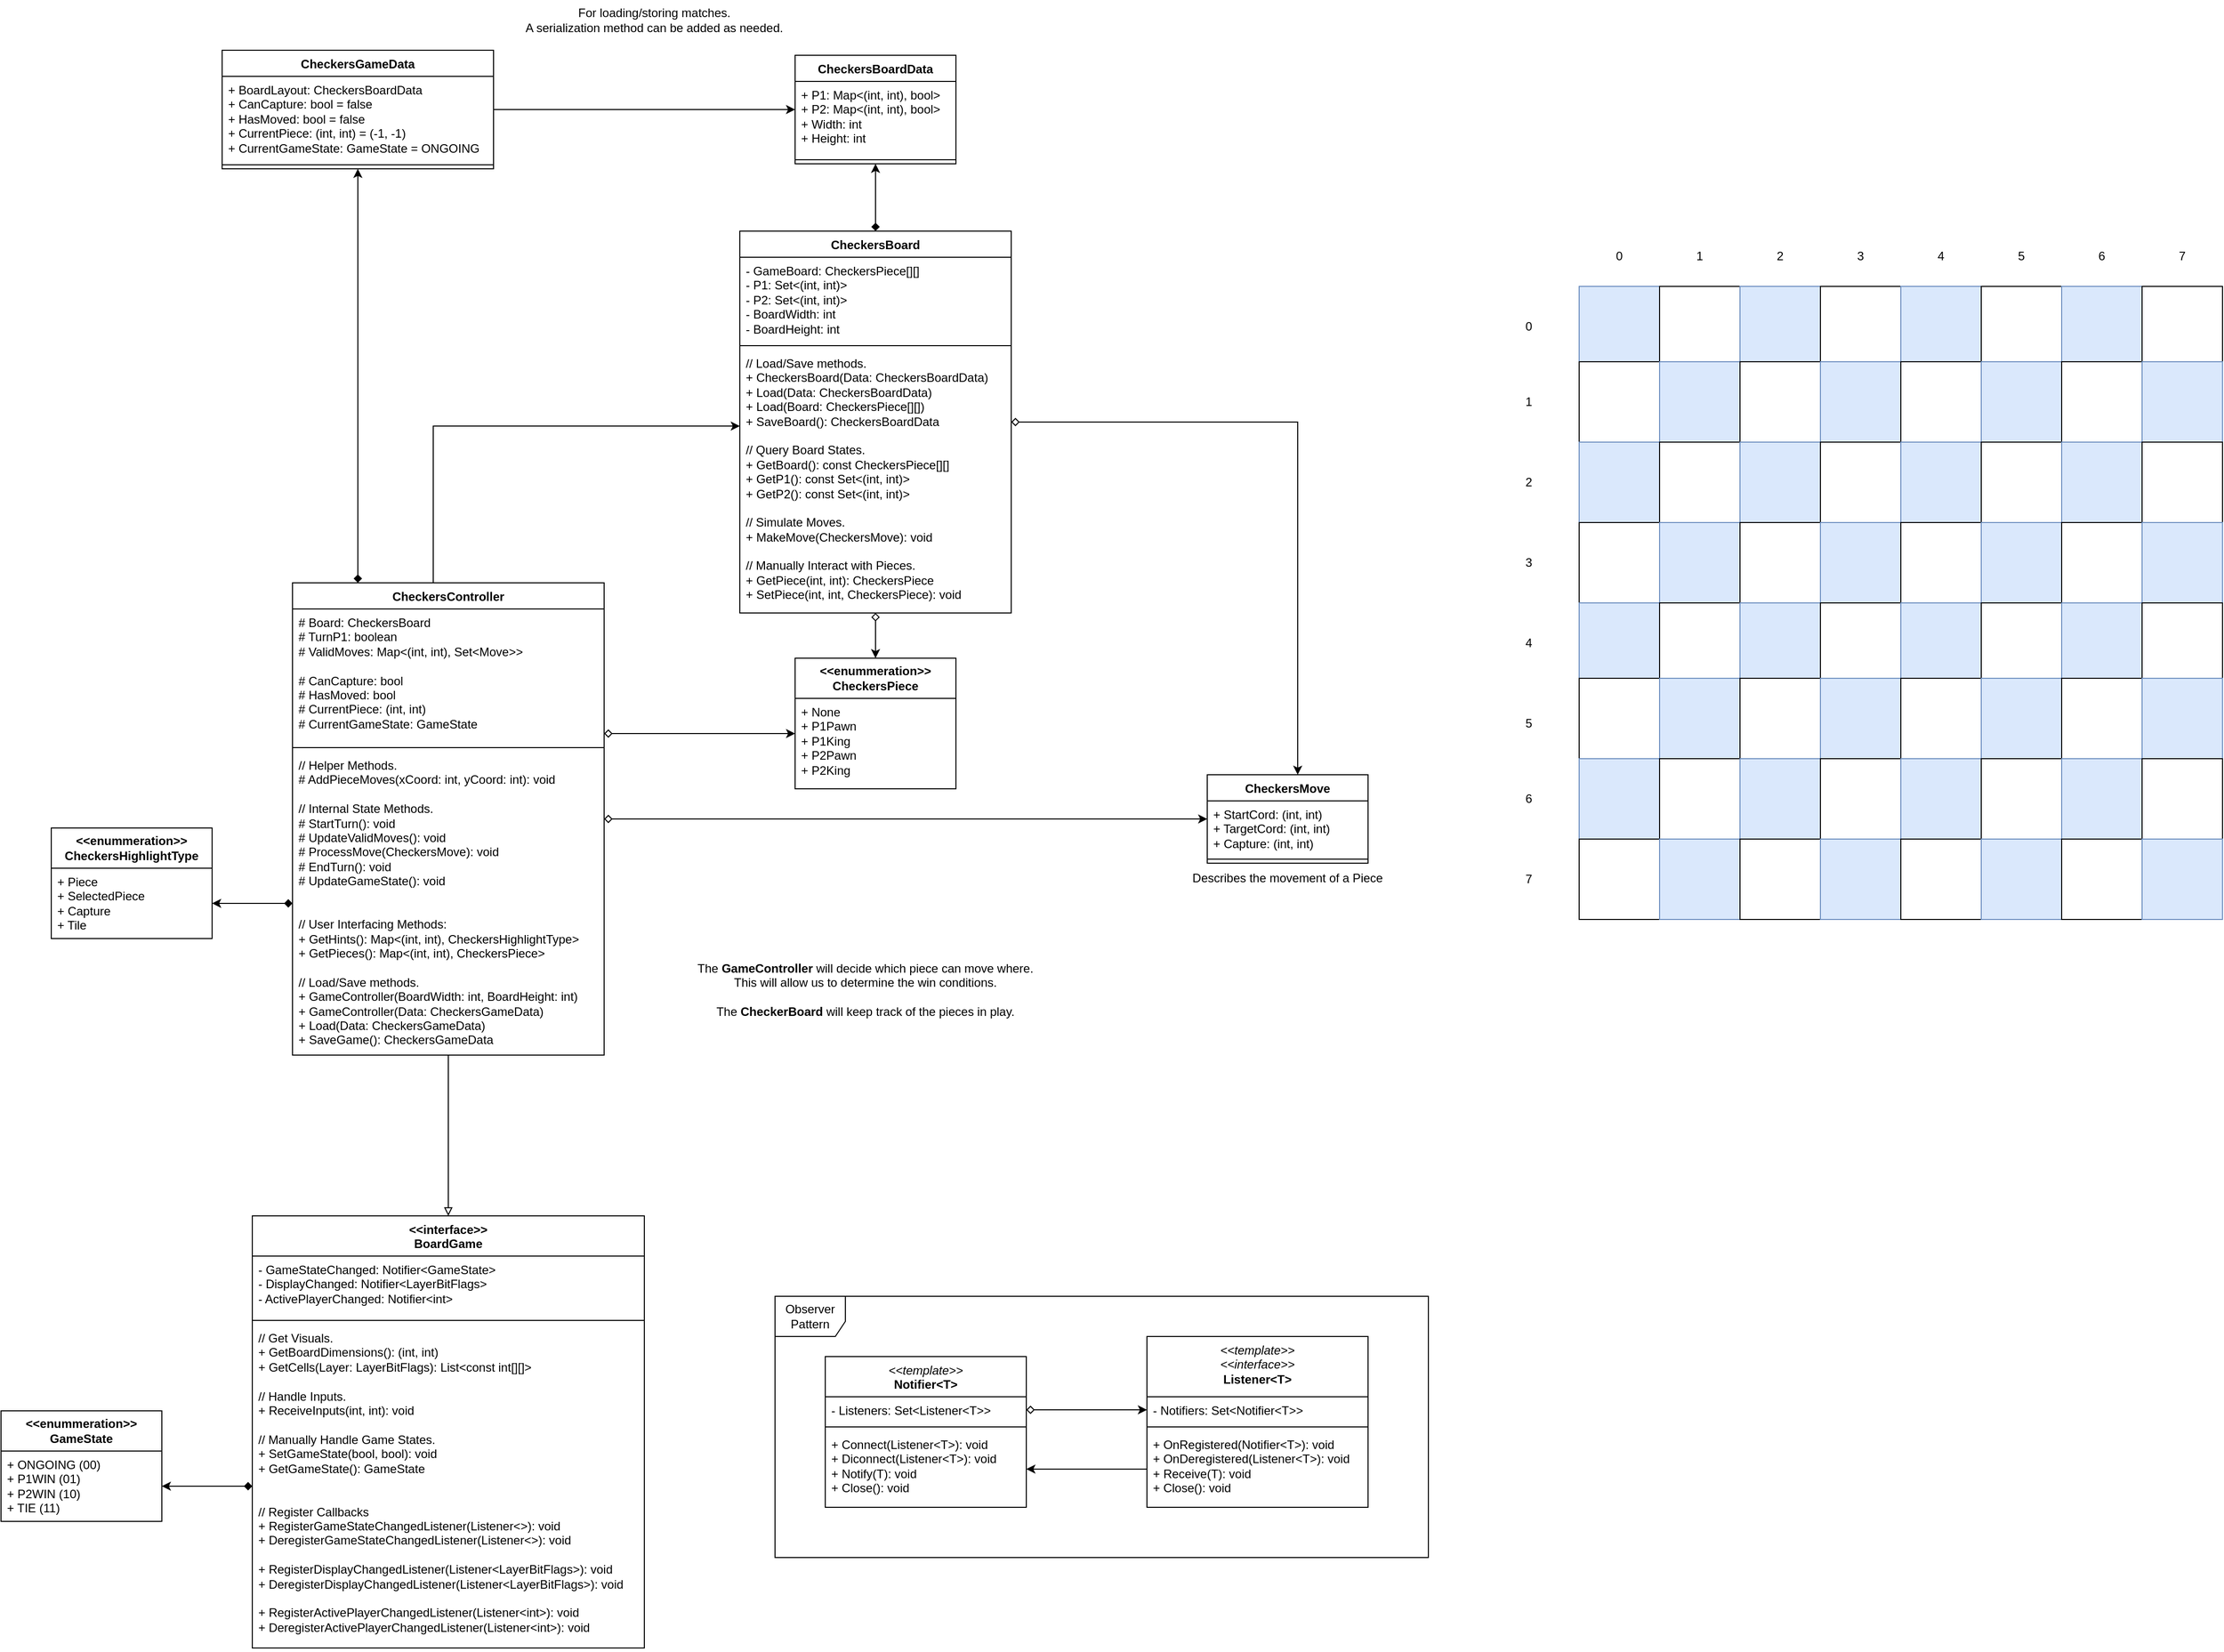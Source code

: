 <mxfile scale="1" border="0" version="26.0.16" pages="2">
  <diagram name="ClassDiagram" id="gLZLLyH_hhTVmywuRG8O">
    <mxGraphModel dx="2564" dy="2109" grid="1" gridSize="10" guides="1" tooltips="1" connect="1" arrows="1" fold="1" page="1" pageScale="1" pageWidth="850" pageHeight="1100" math="0" shadow="0">
      <root>
        <mxCell id="0" />
        <mxCell id="1" parent="0" />
        <mxCell id="7udUEveuL7IFU7xZDEbM-17" value="" style="edgeStyle=orthogonalEdgeStyle;rounded=0;orthogonalLoop=1;jettySize=auto;html=1;startArrow=diamond;startFill=0;" parent="1" source="GvsYNvJsdC5CiJBHf2Zc-1" target="7udUEveuL7IFU7xZDEbM-6" edge="1">
          <mxGeometry relative="1" as="geometry" />
        </mxCell>
        <mxCell id="RWNdS7ed3jPBFDyhmDwC-16" value="" style="edgeStyle=orthogonalEdgeStyle;rounded=0;orthogonalLoop=1;jettySize=auto;html=1;endArrow=block;endFill=0;" parent="1" source="GvsYNvJsdC5CiJBHf2Zc-1" target="RWNdS7ed3jPBFDyhmDwC-1" edge="1">
          <mxGeometry relative="1" as="geometry" />
        </mxCell>
        <mxCell id="GvsYNvJsdC5CiJBHf2Zc-1" value="&lt;div&gt;CheckersController&lt;/div&gt;" style="swimlane;fontStyle=1;align=center;verticalAlign=top;childLayout=stackLayout;horizontal=1;startSize=26;horizontalStack=0;resizeParent=1;resizeParentMax=0;resizeLast=0;collapsible=1;marginBottom=0;whiteSpace=wrap;html=1;" parent="1" vertex="1">
          <mxGeometry x="-300" y="410" width="310" height="470" as="geometry" />
        </mxCell>
        <mxCell id="GvsYNvJsdC5CiJBHf2Zc-2" value="&lt;div&gt;&lt;span style=&quot;background-color: transparent; color: light-dark(rgb(0, 0, 0), rgb(255, 255, 255));&quot;&gt;# Board: CheckersBoard&lt;/span&gt;&lt;/div&gt;&lt;div&gt;# TurnP1: boolean&lt;/div&gt;&lt;div&gt;# ValidMoves: Map&amp;lt;(int, int), Set&amp;lt;Move&amp;gt;&amp;gt;&lt;/div&gt;&lt;div&gt;&lt;br&gt;&lt;/div&gt;&lt;div&gt;# CanCapture: bool&lt;/div&gt;&lt;div&gt;# HasMoved: bool&lt;/div&gt;&lt;div&gt;# CurrentPiece: (int, int)&lt;/div&gt;&lt;div&gt;# CurrentGameState: GameState&lt;/div&gt;" style="text;strokeColor=none;fillColor=none;align=left;verticalAlign=top;spacingLeft=4;spacingRight=4;overflow=hidden;rotatable=0;points=[[0,0.5],[1,0.5]];portConstraint=eastwest;whiteSpace=wrap;html=1;" parent="GvsYNvJsdC5CiJBHf2Zc-1" vertex="1">
          <mxGeometry y="26" width="310" height="134" as="geometry" />
        </mxCell>
        <mxCell id="GvsYNvJsdC5CiJBHf2Zc-3" value="" style="line;strokeWidth=1;fillColor=none;align=left;verticalAlign=middle;spacingTop=-1;spacingLeft=3;spacingRight=3;rotatable=0;labelPosition=right;points=[];portConstraint=eastwest;strokeColor=inherit;" parent="GvsYNvJsdC5CiJBHf2Zc-1" vertex="1">
          <mxGeometry y="160" width="310" height="8" as="geometry" />
        </mxCell>
        <mxCell id="GvsYNvJsdC5CiJBHf2Zc-4" value="&lt;div&gt;&lt;span style=&quot;background-color: transparent; color: light-dark(rgb(0, 0, 0), rgb(255, 255, 255));&quot;&gt;// Helper Methods.&lt;/span&gt;&lt;/div&gt;&lt;div&gt;# AddPieceMoves(xCoord: int, yCoord: int): void&lt;/div&gt;&lt;div&gt;&lt;br&gt;&lt;/div&gt;&lt;div&gt;// Internal State Methods.&lt;/div&gt;&lt;div&gt;# StartTurn(): void&lt;/div&gt;&lt;div&gt;# UpdateValidMoves(): void&lt;/div&gt;&lt;div&gt;# ProcessMove(CheckersMove): void&lt;/div&gt;&lt;div&gt;# EndTurn(): void&lt;/div&gt;&lt;div&gt;# UpdateGameState(): void&lt;/div&gt;&lt;div&gt;&lt;br&gt;&lt;/div&gt;&lt;div&gt;&lt;br&gt;&lt;/div&gt;&lt;div&gt;// User Interfacing Methods:&lt;/div&gt;&lt;div&gt;+ GetHints(): Map&amp;lt;(int, int), CheckersHighlightType&amp;gt;&lt;/div&gt;&lt;div&gt;+ GetPieces(): Map&amp;lt;(int, int), CheckersPiece&amp;gt;&lt;/div&gt;&lt;div&gt;&lt;br&gt;&lt;/div&gt;&lt;div&gt;&lt;div&gt;// Load/Save methods.&lt;/div&gt;&lt;div&gt;+ GameController(BoardWidth: int, BoardHeight: int)&lt;/div&gt;&lt;div&gt;+ GameController(Data: CheckersGameData)&lt;/div&gt;&lt;div&gt;+ Load(Data: CheckersGameData)&lt;/div&gt;&lt;div&gt;+ SaveGame(): CheckersGameData&lt;/div&gt;&lt;/div&gt;" style="text;strokeColor=none;fillColor=none;align=left;verticalAlign=top;spacingLeft=4;spacingRight=4;overflow=hidden;rotatable=0;points=[[0,0.5],[1,0.5]];portConstraint=eastwest;whiteSpace=wrap;html=1;" parent="GvsYNvJsdC5CiJBHf2Zc-1" vertex="1">
          <mxGeometry y="168" width="310" height="302" as="geometry" />
        </mxCell>
        <mxCell id="7udUEveuL7IFU7xZDEbM-6" value="CheckersMove" style="swimlane;fontStyle=1;align=center;verticalAlign=top;childLayout=stackLayout;horizontal=1;startSize=26;horizontalStack=0;resizeParent=1;resizeParentMax=0;resizeLast=0;collapsible=1;marginBottom=0;whiteSpace=wrap;html=1;" parent="1" vertex="1">
          <mxGeometry x="610" y="601" width="160" height="88" as="geometry" />
        </mxCell>
        <mxCell id="7udUEveuL7IFU7xZDEbM-7" value="+ StartCord: (int, int)&lt;div&gt;+ TargetCord: (int, int)&lt;/div&gt;&lt;div&gt;+ Capture: (int, int)&lt;/div&gt;" style="text;strokeColor=none;fillColor=none;align=left;verticalAlign=top;spacingLeft=4;spacingRight=4;overflow=hidden;rotatable=0;points=[[0,0.5],[1,0.5]];portConstraint=eastwest;whiteSpace=wrap;html=1;" parent="7udUEveuL7IFU7xZDEbM-6" vertex="1">
          <mxGeometry y="26" width="160" height="54" as="geometry" />
        </mxCell>
        <mxCell id="7udUEveuL7IFU7xZDEbM-8" value="" style="line;strokeWidth=1;fillColor=none;align=left;verticalAlign=middle;spacingTop=-1;spacingLeft=3;spacingRight=3;rotatable=0;labelPosition=right;points=[];portConstraint=eastwest;strokeColor=inherit;" parent="7udUEveuL7IFU7xZDEbM-6" vertex="1">
          <mxGeometry y="80" width="160" height="8" as="geometry" />
        </mxCell>
        <mxCell id="7udUEveuL7IFU7xZDEbM-10" value="Describes the movement of a Piece" style="text;html=1;align=center;verticalAlign=middle;whiteSpace=wrap;rounded=0;" parent="1" vertex="1">
          <mxGeometry x="590" y="689" width="200" height="30" as="geometry" />
        </mxCell>
        <mxCell id="GvsYNvJsdC5CiJBHf2Zc-21" value="&lt;b&gt;&amp;lt;&amp;lt;enummeration&amp;gt;&amp;gt;&lt;/b&gt;&lt;div&gt;&lt;b&gt;CheckersHighlightType&lt;/b&gt;&lt;/div&gt;" style="swimlane;fontStyle=0;childLayout=stackLayout;horizontal=1;startSize=40;fillColor=none;horizontalStack=0;resizeParent=1;resizeParentMax=0;resizeLast=0;collapsible=1;marginBottom=0;whiteSpace=wrap;html=1;" parent="1" vertex="1">
          <mxGeometry x="-540" y="654" width="160" height="110" as="geometry" />
        </mxCell>
        <mxCell id="GvsYNvJsdC5CiJBHf2Zc-22" value="+ Piece&lt;div&gt;+ SelectedPiece&lt;br&gt;&lt;div&gt;+ Capture&lt;br&gt;&lt;div&gt;+ Tile&lt;/div&gt;&lt;/div&gt;&lt;/div&gt;" style="text;strokeColor=none;fillColor=none;align=left;verticalAlign=top;spacingLeft=4;spacingRight=4;overflow=hidden;rotatable=0;points=[[0,0.5],[1,0.5]];portConstraint=eastwest;whiteSpace=wrap;html=1;" parent="GvsYNvJsdC5CiJBHf2Zc-21" vertex="1">
          <mxGeometry y="40" width="160" height="70" as="geometry" />
        </mxCell>
        <mxCell id="GvsYNvJsdC5CiJBHf2Zc-25" value="" style="whiteSpace=wrap;html=1;aspect=fixed;fillColor=#dae8fc;strokeColor=#6c8ebf;" parent="1" vertex="1">
          <mxGeometry x="980" y="115" width="80" height="80" as="geometry" />
        </mxCell>
        <mxCell id="GvsYNvJsdC5CiJBHf2Zc-26" value="" style="whiteSpace=wrap;html=1;aspect=fixed;" parent="1" vertex="1">
          <mxGeometry x="1060" y="115" width="80" height="80" as="geometry" />
        </mxCell>
        <mxCell id="GvsYNvJsdC5CiJBHf2Zc-27" value="" style="whiteSpace=wrap;html=1;aspect=fixed;fillColor=#dae8fc;strokeColor=#6c8ebf;" parent="1" vertex="1">
          <mxGeometry x="1140" y="115" width="80" height="80" as="geometry" />
        </mxCell>
        <mxCell id="GvsYNvJsdC5CiJBHf2Zc-28" value="" style="whiteSpace=wrap;html=1;aspect=fixed;" parent="1" vertex="1">
          <mxGeometry x="1220" y="115" width="80" height="80" as="geometry" />
        </mxCell>
        <mxCell id="GvsYNvJsdC5CiJBHf2Zc-29" value="" style="whiteSpace=wrap;html=1;aspect=fixed;fillColor=#dae8fc;strokeColor=#6c8ebf;" parent="1" vertex="1">
          <mxGeometry x="1300" y="115" width="80" height="80" as="geometry" />
        </mxCell>
        <mxCell id="GvsYNvJsdC5CiJBHf2Zc-30" value="" style="whiteSpace=wrap;html=1;aspect=fixed;" parent="1" vertex="1">
          <mxGeometry x="1380" y="115" width="80" height="80" as="geometry" />
        </mxCell>
        <mxCell id="GvsYNvJsdC5CiJBHf2Zc-31" value="" style="whiteSpace=wrap;html=1;aspect=fixed;fillColor=#dae8fc;strokeColor=#6c8ebf;" parent="1" vertex="1">
          <mxGeometry x="1460" y="115" width="80" height="80" as="geometry" />
        </mxCell>
        <mxCell id="GvsYNvJsdC5CiJBHf2Zc-32" value="" style="whiteSpace=wrap;html=1;aspect=fixed;" parent="1" vertex="1">
          <mxGeometry x="1540" y="115" width="80" height="80" as="geometry" />
        </mxCell>
        <mxCell id="GvsYNvJsdC5CiJBHf2Zc-33" value="" style="whiteSpace=wrap;html=1;aspect=fixed;" parent="1" vertex="1">
          <mxGeometry x="980" y="190" width="80" height="80" as="geometry" />
        </mxCell>
        <mxCell id="GvsYNvJsdC5CiJBHf2Zc-34" value="" style="whiteSpace=wrap;html=1;aspect=fixed;fillColor=#dae8fc;strokeColor=#6c8ebf;" parent="1" vertex="1">
          <mxGeometry x="1060" y="190" width="80" height="80" as="geometry" />
        </mxCell>
        <mxCell id="GvsYNvJsdC5CiJBHf2Zc-35" value="" style="whiteSpace=wrap;html=1;aspect=fixed;" parent="1" vertex="1">
          <mxGeometry x="1140" y="190" width="80" height="80" as="geometry" />
        </mxCell>
        <mxCell id="GvsYNvJsdC5CiJBHf2Zc-36" value="" style="whiteSpace=wrap;html=1;aspect=fixed;fillColor=#dae8fc;strokeColor=#6c8ebf;" parent="1" vertex="1">
          <mxGeometry x="1220" y="190" width="80" height="80" as="geometry" />
        </mxCell>
        <mxCell id="GvsYNvJsdC5CiJBHf2Zc-37" value="" style="whiteSpace=wrap;html=1;aspect=fixed;" parent="1" vertex="1">
          <mxGeometry x="1300" y="190" width="80" height="80" as="geometry" />
        </mxCell>
        <mxCell id="GvsYNvJsdC5CiJBHf2Zc-38" value="" style="whiteSpace=wrap;html=1;aspect=fixed;fillColor=#dae8fc;strokeColor=#6c8ebf;" parent="1" vertex="1">
          <mxGeometry x="1380" y="190" width="80" height="80" as="geometry" />
        </mxCell>
        <mxCell id="GvsYNvJsdC5CiJBHf2Zc-39" value="" style="whiteSpace=wrap;html=1;aspect=fixed;" parent="1" vertex="1">
          <mxGeometry x="1460" y="190" width="80" height="80" as="geometry" />
        </mxCell>
        <mxCell id="GvsYNvJsdC5CiJBHf2Zc-40" value="" style="whiteSpace=wrap;html=1;aspect=fixed;fillColor=#dae8fc;strokeColor=#6c8ebf;" parent="1" vertex="1">
          <mxGeometry x="1540" y="190" width="80" height="80" as="geometry" />
        </mxCell>
        <mxCell id="GvsYNvJsdC5CiJBHf2Zc-49" value="" style="whiteSpace=wrap;html=1;aspect=fixed;fillColor=#dae8fc;strokeColor=#6c8ebf;" parent="1" vertex="1">
          <mxGeometry x="980" y="270" width="80" height="80" as="geometry" />
        </mxCell>
        <mxCell id="GvsYNvJsdC5CiJBHf2Zc-50" value="" style="whiteSpace=wrap;html=1;aspect=fixed;" parent="1" vertex="1">
          <mxGeometry x="1060" y="270" width="80" height="80" as="geometry" />
        </mxCell>
        <mxCell id="GvsYNvJsdC5CiJBHf2Zc-51" value="" style="whiteSpace=wrap;html=1;aspect=fixed;fillColor=#dae8fc;strokeColor=#6c8ebf;" parent="1" vertex="1">
          <mxGeometry x="1140" y="270" width="80" height="80" as="geometry" />
        </mxCell>
        <mxCell id="GvsYNvJsdC5CiJBHf2Zc-52" value="" style="whiteSpace=wrap;html=1;aspect=fixed;" parent="1" vertex="1">
          <mxGeometry x="1220" y="270" width="80" height="80" as="geometry" />
        </mxCell>
        <mxCell id="GvsYNvJsdC5CiJBHf2Zc-53" value="" style="whiteSpace=wrap;html=1;aspect=fixed;fillColor=#dae8fc;strokeColor=#6c8ebf;" parent="1" vertex="1">
          <mxGeometry x="1300" y="270" width="80" height="80" as="geometry" />
        </mxCell>
        <mxCell id="GvsYNvJsdC5CiJBHf2Zc-54" value="" style="whiteSpace=wrap;html=1;aspect=fixed;" parent="1" vertex="1">
          <mxGeometry x="1380" y="270" width="80" height="80" as="geometry" />
        </mxCell>
        <mxCell id="GvsYNvJsdC5CiJBHf2Zc-55" value="" style="whiteSpace=wrap;html=1;aspect=fixed;fillColor=#dae8fc;strokeColor=#6c8ebf;" parent="1" vertex="1">
          <mxGeometry x="1460" y="270" width="80" height="80" as="geometry" />
        </mxCell>
        <mxCell id="GvsYNvJsdC5CiJBHf2Zc-56" value="" style="whiteSpace=wrap;html=1;aspect=fixed;" parent="1" vertex="1">
          <mxGeometry x="1540" y="270" width="80" height="80" as="geometry" />
        </mxCell>
        <mxCell id="GvsYNvJsdC5CiJBHf2Zc-57" value="" style="whiteSpace=wrap;html=1;aspect=fixed;" parent="1" vertex="1">
          <mxGeometry x="980" y="350" width="80" height="80" as="geometry" />
        </mxCell>
        <mxCell id="GvsYNvJsdC5CiJBHf2Zc-58" value="" style="whiteSpace=wrap;html=1;aspect=fixed;fillColor=#dae8fc;strokeColor=#6c8ebf;" parent="1" vertex="1">
          <mxGeometry x="1060" y="350" width="80" height="80" as="geometry" />
        </mxCell>
        <mxCell id="GvsYNvJsdC5CiJBHf2Zc-59" value="" style="whiteSpace=wrap;html=1;aspect=fixed;" parent="1" vertex="1">
          <mxGeometry x="1140" y="350" width="80" height="80" as="geometry" />
        </mxCell>
        <mxCell id="GvsYNvJsdC5CiJBHf2Zc-60" value="" style="whiteSpace=wrap;html=1;aspect=fixed;fillColor=#dae8fc;strokeColor=#6c8ebf;" parent="1" vertex="1">
          <mxGeometry x="1220" y="350" width="80" height="80" as="geometry" />
        </mxCell>
        <mxCell id="GvsYNvJsdC5CiJBHf2Zc-61" value="" style="whiteSpace=wrap;html=1;aspect=fixed;" parent="1" vertex="1">
          <mxGeometry x="1300" y="350" width="80" height="80" as="geometry" />
        </mxCell>
        <mxCell id="GvsYNvJsdC5CiJBHf2Zc-62" value="" style="whiteSpace=wrap;html=1;aspect=fixed;fillColor=#dae8fc;strokeColor=#6c8ebf;" parent="1" vertex="1">
          <mxGeometry x="1380" y="350" width="80" height="80" as="geometry" />
        </mxCell>
        <mxCell id="GvsYNvJsdC5CiJBHf2Zc-63" value="" style="whiteSpace=wrap;html=1;aspect=fixed;" parent="1" vertex="1">
          <mxGeometry x="1460" y="350" width="80" height="80" as="geometry" />
        </mxCell>
        <mxCell id="GvsYNvJsdC5CiJBHf2Zc-64" value="" style="whiteSpace=wrap;html=1;aspect=fixed;fillColor=#dae8fc;strokeColor=#6c8ebf;" parent="1" vertex="1">
          <mxGeometry x="1540" y="350" width="80" height="80" as="geometry" />
        </mxCell>
        <mxCell id="GvsYNvJsdC5CiJBHf2Zc-65" value="" style="whiteSpace=wrap;html=1;aspect=fixed;fillColor=#dae8fc;strokeColor=#6c8ebf;" parent="1" vertex="1">
          <mxGeometry x="980" y="430" width="80" height="80" as="geometry" />
        </mxCell>
        <mxCell id="GvsYNvJsdC5CiJBHf2Zc-66" value="" style="whiteSpace=wrap;html=1;aspect=fixed;" parent="1" vertex="1">
          <mxGeometry x="1060" y="430" width="80" height="80" as="geometry" />
        </mxCell>
        <mxCell id="GvsYNvJsdC5CiJBHf2Zc-67" value="" style="whiteSpace=wrap;html=1;aspect=fixed;fillColor=#dae8fc;strokeColor=#6c8ebf;" parent="1" vertex="1">
          <mxGeometry x="1140" y="430" width="80" height="80" as="geometry" />
        </mxCell>
        <mxCell id="GvsYNvJsdC5CiJBHf2Zc-68" value="" style="whiteSpace=wrap;html=1;aspect=fixed;" parent="1" vertex="1">
          <mxGeometry x="1220" y="430" width="80" height="80" as="geometry" />
        </mxCell>
        <mxCell id="GvsYNvJsdC5CiJBHf2Zc-69" value="" style="whiteSpace=wrap;html=1;aspect=fixed;fillColor=#dae8fc;strokeColor=#6c8ebf;" parent="1" vertex="1">
          <mxGeometry x="1300" y="430" width="80" height="80" as="geometry" />
        </mxCell>
        <mxCell id="GvsYNvJsdC5CiJBHf2Zc-70" value="" style="whiteSpace=wrap;html=1;aspect=fixed;" parent="1" vertex="1">
          <mxGeometry x="1380" y="430" width="80" height="80" as="geometry" />
        </mxCell>
        <mxCell id="GvsYNvJsdC5CiJBHf2Zc-71" value="" style="whiteSpace=wrap;html=1;aspect=fixed;fillColor=#dae8fc;strokeColor=#6c8ebf;" parent="1" vertex="1">
          <mxGeometry x="1460" y="430" width="80" height="80" as="geometry" />
        </mxCell>
        <mxCell id="GvsYNvJsdC5CiJBHf2Zc-72" value="" style="whiteSpace=wrap;html=1;aspect=fixed;" parent="1" vertex="1">
          <mxGeometry x="1540" y="430" width="80" height="80" as="geometry" />
        </mxCell>
        <mxCell id="GvsYNvJsdC5CiJBHf2Zc-73" value="" style="whiteSpace=wrap;html=1;aspect=fixed;" parent="1" vertex="1">
          <mxGeometry x="980" y="505" width="80" height="80" as="geometry" />
        </mxCell>
        <mxCell id="GvsYNvJsdC5CiJBHf2Zc-74" value="" style="whiteSpace=wrap;html=1;aspect=fixed;fillColor=#dae8fc;strokeColor=#6c8ebf;" parent="1" vertex="1">
          <mxGeometry x="1060" y="505" width="80" height="80" as="geometry" />
        </mxCell>
        <mxCell id="GvsYNvJsdC5CiJBHf2Zc-75" value="" style="whiteSpace=wrap;html=1;aspect=fixed;" parent="1" vertex="1">
          <mxGeometry x="1140" y="505" width="80" height="80" as="geometry" />
        </mxCell>
        <mxCell id="GvsYNvJsdC5CiJBHf2Zc-76" value="" style="whiteSpace=wrap;html=1;aspect=fixed;fillColor=#dae8fc;strokeColor=#6c8ebf;" parent="1" vertex="1">
          <mxGeometry x="1220" y="505" width="80" height="80" as="geometry" />
        </mxCell>
        <mxCell id="GvsYNvJsdC5CiJBHf2Zc-77" value="" style="whiteSpace=wrap;html=1;aspect=fixed;" parent="1" vertex="1">
          <mxGeometry x="1300" y="505" width="80" height="80" as="geometry" />
        </mxCell>
        <mxCell id="GvsYNvJsdC5CiJBHf2Zc-78" value="" style="whiteSpace=wrap;html=1;aspect=fixed;fillColor=#dae8fc;strokeColor=#6c8ebf;" parent="1" vertex="1">
          <mxGeometry x="1380" y="505" width="80" height="80" as="geometry" />
        </mxCell>
        <mxCell id="GvsYNvJsdC5CiJBHf2Zc-79" value="" style="whiteSpace=wrap;html=1;aspect=fixed;" parent="1" vertex="1">
          <mxGeometry x="1460" y="505" width="80" height="80" as="geometry" />
        </mxCell>
        <mxCell id="GvsYNvJsdC5CiJBHf2Zc-80" value="" style="whiteSpace=wrap;html=1;aspect=fixed;fillColor=#dae8fc;strokeColor=#6c8ebf;" parent="1" vertex="1">
          <mxGeometry x="1540" y="505" width="80" height="80" as="geometry" />
        </mxCell>
        <mxCell id="GvsYNvJsdC5CiJBHf2Zc-81" value="" style="whiteSpace=wrap;html=1;aspect=fixed;fillColor=#dae8fc;strokeColor=#6c8ebf;" parent="1" vertex="1">
          <mxGeometry x="980" y="585" width="80" height="80" as="geometry" />
        </mxCell>
        <mxCell id="GvsYNvJsdC5CiJBHf2Zc-82" value="" style="whiteSpace=wrap;html=1;aspect=fixed;" parent="1" vertex="1">
          <mxGeometry x="1060" y="585" width="80" height="80" as="geometry" />
        </mxCell>
        <mxCell id="GvsYNvJsdC5CiJBHf2Zc-83" value="" style="whiteSpace=wrap;html=1;aspect=fixed;fillColor=#dae8fc;strokeColor=#6c8ebf;" parent="1" vertex="1">
          <mxGeometry x="1140" y="585" width="80" height="80" as="geometry" />
        </mxCell>
        <mxCell id="GvsYNvJsdC5CiJBHf2Zc-84" value="" style="whiteSpace=wrap;html=1;aspect=fixed;" parent="1" vertex="1">
          <mxGeometry x="1220" y="585" width="80" height="80" as="geometry" />
        </mxCell>
        <mxCell id="GvsYNvJsdC5CiJBHf2Zc-85" value="" style="whiteSpace=wrap;html=1;aspect=fixed;fillColor=#dae8fc;strokeColor=#6c8ebf;" parent="1" vertex="1">
          <mxGeometry x="1300" y="585" width="80" height="80" as="geometry" />
        </mxCell>
        <mxCell id="GvsYNvJsdC5CiJBHf2Zc-86" value="" style="whiteSpace=wrap;html=1;aspect=fixed;" parent="1" vertex="1">
          <mxGeometry x="1380" y="585" width="80" height="80" as="geometry" />
        </mxCell>
        <mxCell id="GvsYNvJsdC5CiJBHf2Zc-87" value="" style="whiteSpace=wrap;html=1;aspect=fixed;fillColor=#dae8fc;strokeColor=#6c8ebf;" parent="1" vertex="1">
          <mxGeometry x="1460" y="585" width="80" height="80" as="geometry" />
        </mxCell>
        <mxCell id="GvsYNvJsdC5CiJBHf2Zc-88" value="" style="whiteSpace=wrap;html=1;aspect=fixed;" parent="1" vertex="1">
          <mxGeometry x="1540" y="585" width="80" height="80" as="geometry" />
        </mxCell>
        <mxCell id="GvsYNvJsdC5CiJBHf2Zc-89" value="" style="whiteSpace=wrap;html=1;aspect=fixed;" parent="1" vertex="1">
          <mxGeometry x="980" y="665" width="80" height="80" as="geometry" />
        </mxCell>
        <mxCell id="GvsYNvJsdC5CiJBHf2Zc-90" value="" style="whiteSpace=wrap;html=1;aspect=fixed;fillColor=#dae8fc;strokeColor=#6c8ebf;" parent="1" vertex="1">
          <mxGeometry x="1060" y="665" width="80" height="80" as="geometry" />
        </mxCell>
        <mxCell id="GvsYNvJsdC5CiJBHf2Zc-91" value="" style="whiteSpace=wrap;html=1;aspect=fixed;" parent="1" vertex="1">
          <mxGeometry x="1140" y="665" width="80" height="80" as="geometry" />
        </mxCell>
        <mxCell id="GvsYNvJsdC5CiJBHf2Zc-92" value="" style="whiteSpace=wrap;html=1;aspect=fixed;fillColor=#dae8fc;strokeColor=#6c8ebf;" parent="1" vertex="1">
          <mxGeometry x="1220" y="665" width="80" height="80" as="geometry" />
        </mxCell>
        <mxCell id="GvsYNvJsdC5CiJBHf2Zc-93" value="" style="whiteSpace=wrap;html=1;aspect=fixed;" parent="1" vertex="1">
          <mxGeometry x="1300" y="665" width="80" height="80" as="geometry" />
        </mxCell>
        <mxCell id="GvsYNvJsdC5CiJBHf2Zc-94" value="" style="whiteSpace=wrap;html=1;aspect=fixed;fillColor=#dae8fc;strokeColor=#6c8ebf;" parent="1" vertex="1">
          <mxGeometry x="1380" y="665" width="80" height="80" as="geometry" />
        </mxCell>
        <mxCell id="GvsYNvJsdC5CiJBHf2Zc-95" value="" style="whiteSpace=wrap;html=1;aspect=fixed;" parent="1" vertex="1">
          <mxGeometry x="1460" y="665" width="80" height="80" as="geometry" />
        </mxCell>
        <mxCell id="GvsYNvJsdC5CiJBHf2Zc-96" value="" style="whiteSpace=wrap;html=1;aspect=fixed;fillColor=#dae8fc;strokeColor=#6c8ebf;" parent="1" vertex="1">
          <mxGeometry x="1540" y="665" width="80" height="80" as="geometry" />
        </mxCell>
        <mxCell id="GvsYNvJsdC5CiJBHf2Zc-97" value="0" style="text;html=1;align=center;verticalAlign=middle;whiteSpace=wrap;rounded=0;" parent="1" vertex="1">
          <mxGeometry x="990" y="70" width="60" height="30" as="geometry" />
        </mxCell>
        <mxCell id="GvsYNvJsdC5CiJBHf2Zc-98" value="1" style="text;html=1;align=center;verticalAlign=middle;whiteSpace=wrap;rounded=0;" parent="1" vertex="1">
          <mxGeometry x="1070" y="70" width="60" height="30" as="geometry" />
        </mxCell>
        <mxCell id="GvsYNvJsdC5CiJBHf2Zc-99" value="2" style="text;html=1;align=center;verticalAlign=middle;whiteSpace=wrap;rounded=0;" parent="1" vertex="1">
          <mxGeometry x="1150" y="70" width="60" height="30" as="geometry" />
        </mxCell>
        <mxCell id="GvsYNvJsdC5CiJBHf2Zc-100" value="3" style="text;html=1;align=center;verticalAlign=middle;whiteSpace=wrap;rounded=0;" parent="1" vertex="1">
          <mxGeometry x="1230" y="70" width="60" height="30" as="geometry" />
        </mxCell>
        <mxCell id="GvsYNvJsdC5CiJBHf2Zc-101" value="4" style="text;html=1;align=center;verticalAlign=middle;whiteSpace=wrap;rounded=0;" parent="1" vertex="1">
          <mxGeometry x="1310" y="70" width="60" height="30" as="geometry" />
        </mxCell>
        <mxCell id="GvsYNvJsdC5CiJBHf2Zc-102" value="5" style="text;html=1;align=center;verticalAlign=middle;whiteSpace=wrap;rounded=0;" parent="1" vertex="1">
          <mxGeometry x="1390" y="70" width="60" height="30" as="geometry" />
        </mxCell>
        <mxCell id="GvsYNvJsdC5CiJBHf2Zc-103" value="6" style="text;html=1;align=center;verticalAlign=middle;whiteSpace=wrap;rounded=0;" parent="1" vertex="1">
          <mxGeometry x="1470" y="70" width="60" height="30" as="geometry" />
        </mxCell>
        <mxCell id="GvsYNvJsdC5CiJBHf2Zc-104" value="7" style="text;html=1;align=center;verticalAlign=middle;whiteSpace=wrap;rounded=0;" parent="1" vertex="1">
          <mxGeometry x="1550" y="70" width="60" height="30" as="geometry" />
        </mxCell>
        <mxCell id="GvsYNvJsdC5CiJBHf2Zc-105" value="0" style="text;html=1;align=center;verticalAlign=middle;whiteSpace=wrap;rounded=0;" parent="1" vertex="1">
          <mxGeometry x="900" y="140" width="60" height="30" as="geometry" />
        </mxCell>
        <mxCell id="GvsYNvJsdC5CiJBHf2Zc-106" value="1" style="text;html=1;align=center;verticalAlign=middle;whiteSpace=wrap;rounded=0;" parent="1" vertex="1">
          <mxGeometry x="900" y="215" width="60" height="30" as="geometry" />
        </mxCell>
        <mxCell id="GvsYNvJsdC5CiJBHf2Zc-107" value="2" style="text;html=1;align=center;verticalAlign=middle;whiteSpace=wrap;rounded=0;" parent="1" vertex="1">
          <mxGeometry x="900" y="295" width="60" height="30" as="geometry" />
        </mxCell>
        <mxCell id="GvsYNvJsdC5CiJBHf2Zc-108" value="3" style="text;html=1;align=center;verticalAlign=middle;whiteSpace=wrap;rounded=0;" parent="1" vertex="1">
          <mxGeometry x="900" y="375" width="60" height="30" as="geometry" />
        </mxCell>
        <mxCell id="GvsYNvJsdC5CiJBHf2Zc-109" value="4" style="text;html=1;align=center;verticalAlign=middle;whiteSpace=wrap;rounded=0;" parent="1" vertex="1">
          <mxGeometry x="900" y="455" width="60" height="30" as="geometry" />
        </mxCell>
        <mxCell id="GvsYNvJsdC5CiJBHf2Zc-110" value="5" style="text;html=1;align=center;verticalAlign=middle;whiteSpace=wrap;rounded=0;" parent="1" vertex="1">
          <mxGeometry x="900" y="535" width="60" height="30" as="geometry" />
        </mxCell>
        <mxCell id="GvsYNvJsdC5CiJBHf2Zc-111" value="6" style="text;html=1;align=center;verticalAlign=middle;whiteSpace=wrap;rounded=0;" parent="1" vertex="1">
          <mxGeometry x="900" y="610" width="60" height="30" as="geometry" />
        </mxCell>
        <mxCell id="GvsYNvJsdC5CiJBHf2Zc-112" value="7" style="text;html=1;align=center;verticalAlign=middle;whiteSpace=wrap;rounded=0;" parent="1" vertex="1">
          <mxGeometry x="900" y="690" width="60" height="30" as="geometry" />
        </mxCell>
        <mxCell id="7udUEveuL7IFU7xZDEbM-11" value="&lt;b&gt;&amp;lt;&amp;lt;enummeration&amp;gt;&amp;gt;&lt;/b&gt;&lt;div&gt;&lt;b&gt;GameState&lt;/b&gt;&lt;/div&gt;" style="swimlane;fontStyle=0;childLayout=stackLayout;horizontal=1;startSize=40;fillColor=none;horizontalStack=0;resizeParent=1;resizeParentMax=0;resizeLast=0;collapsible=1;marginBottom=0;whiteSpace=wrap;html=1;" parent="1" vertex="1">
          <mxGeometry x="-590" y="1234" width="160" height="110" as="geometry" />
        </mxCell>
        <mxCell id="7udUEveuL7IFU7xZDEbM-12" value="+ ONGOING (00)&lt;div&gt;+ P1WIN (01)&lt;/div&gt;&lt;div&gt;+ P2WIN (10)&lt;/div&gt;&lt;div&gt;+ TIE (11)&lt;/div&gt;" style="text;strokeColor=none;fillColor=none;align=left;verticalAlign=top;spacingLeft=4;spacingRight=4;overflow=hidden;rotatable=0;points=[[0,0.5],[1,0.5]];portConstraint=eastwest;whiteSpace=wrap;html=1;" parent="7udUEveuL7IFU7xZDEbM-11" vertex="1">
          <mxGeometry y="40" width="160" height="70" as="geometry" />
        </mxCell>
        <mxCell id="7udUEveuL7IFU7xZDEbM-15" value="" style="edgeStyle=orthogonalEdgeStyle;rounded=0;orthogonalLoop=1;jettySize=auto;html=1;startArrow=diamond;startFill=1;" parent="1" source="RWNdS7ed3jPBFDyhmDwC-4" target="7udUEveuL7IFU7xZDEbM-12" edge="1">
          <mxGeometry relative="1" as="geometry">
            <mxPoint x="10" y="690" as="sourcePoint" />
          </mxGeometry>
        </mxCell>
        <mxCell id="7udUEveuL7IFU7xZDEbM-18" value="" style="edgeStyle=orthogonalEdgeStyle;rounded=0;orthogonalLoop=1;jettySize=auto;html=1;startArrow=none;startFill=0;" parent="1" source="GvsYNvJsdC5CiJBHf2Zc-1" target="k97Rpk7M62vpzV4zOB_W-4" edge="1">
          <mxGeometry relative="1" as="geometry">
            <mxPoint x="360" y="410" as="sourcePoint" />
            <mxPoint x="400" y="344" as="targetPoint" />
            <Array as="points">
              <mxPoint x="-160" y="254" />
            </Array>
          </mxGeometry>
        </mxCell>
        <mxCell id="7udUEveuL7IFU7xZDEbM-19" value="" style="edgeStyle=orthogonalEdgeStyle;rounded=0;orthogonalLoop=1;jettySize=auto;html=1;startArrow=diamond;startFill=0;" parent="1" source="GvsYNvJsdC5CiJBHf2Zc-2" target="Nh0nsOLdxaPxK4Bhx58B-2" edge="1">
          <mxGeometry relative="1" as="geometry">
            <mxPoint x="70" y="524.0" as="targetPoint" />
            <Array as="points">
              <mxPoint x="160" y="560" />
              <mxPoint x="160" y="560" />
            </Array>
          </mxGeometry>
        </mxCell>
        <mxCell id="mGsI7LRLPJyG3stawvtu-3" value="" style="edgeStyle=orthogonalEdgeStyle;rounded=0;orthogonalLoop=1;jettySize=auto;html=1;startArrow=diamond;startFill=0;" parent="1" source="k97Rpk7M62vpzV4zOB_W-1" target="Nh0nsOLdxaPxK4Bhx58B-1" edge="1">
          <mxGeometry relative="1" as="geometry">
            <mxPoint x="230.0" y="400" as="targetPoint" />
            <Array as="points" />
          </mxGeometry>
        </mxCell>
        <mxCell id="mGsI7LRLPJyG3stawvtu-5" value="" style="edgeStyle=orthogonalEdgeStyle;rounded=0;orthogonalLoop=1;jettySize=auto;html=1;startArrow=diamond;startFill=0;" parent="1" source="k97Rpk7M62vpzV4zOB_W-1" target="7udUEveuL7IFU7xZDEbM-6" edge="1">
          <mxGeometry relative="1" as="geometry">
            <Array as="points">
              <mxPoint x="700" y="250" />
            </Array>
          </mxGeometry>
        </mxCell>
        <mxCell id="jp1In6UjoHkNK5CED7wX-10" value="" style="edgeStyle=orthogonalEdgeStyle;rounded=0;orthogonalLoop=1;jettySize=auto;html=1;startArrow=diamond;startFill=1;" parent="1" source="k97Rpk7M62vpzV4zOB_W-1" target="jp1In6UjoHkNK5CED7wX-5" edge="1">
          <mxGeometry relative="1" as="geometry" />
        </mxCell>
        <mxCell id="k97Rpk7M62vpzV4zOB_W-1" value="&lt;div&gt;CheckersBoard&lt;/div&gt;" style="swimlane;fontStyle=1;align=center;verticalAlign=top;childLayout=stackLayout;horizontal=1;startSize=26;horizontalStack=0;resizeParent=1;resizeParentMax=0;resizeLast=0;collapsible=1;marginBottom=0;whiteSpace=wrap;html=1;" parent="1" vertex="1">
          <mxGeometry x="145" y="60" width="270" height="380" as="geometry" />
        </mxCell>
        <mxCell id="k97Rpk7M62vpzV4zOB_W-2" value="- GameBoard: CheckersPiece[][]&lt;div&gt;- P1: Set&amp;lt;(int, int)&amp;gt;&lt;/div&gt;&lt;div&gt;- P2: Set&amp;lt;(int, int)&amp;gt;&lt;br&gt;&lt;div&gt;- BoardWidth: int&lt;/div&gt;&lt;div&gt;- BoardHeight: int&lt;/div&gt;&lt;/div&gt;" style="text;strokeColor=none;fillColor=none;align=left;verticalAlign=top;spacingLeft=4;spacingRight=4;overflow=hidden;rotatable=0;points=[[0,0.5],[1,0.5]];portConstraint=eastwest;whiteSpace=wrap;html=1;" parent="k97Rpk7M62vpzV4zOB_W-1" vertex="1">
          <mxGeometry y="26" width="270" height="84" as="geometry" />
        </mxCell>
        <mxCell id="k97Rpk7M62vpzV4zOB_W-3" value="" style="line;strokeWidth=1;fillColor=none;align=left;verticalAlign=middle;spacingTop=-1;spacingLeft=3;spacingRight=3;rotatable=0;labelPosition=right;points=[];portConstraint=eastwest;strokeColor=inherit;" parent="k97Rpk7M62vpzV4zOB_W-1" vertex="1">
          <mxGeometry y="110" width="270" height="8" as="geometry" />
        </mxCell>
        <mxCell id="k97Rpk7M62vpzV4zOB_W-4" value="&lt;div&gt;// Load/Save methods.&lt;/div&gt;&lt;div&gt;+ CheckersBoard(Data: CheckersBoardData)&lt;/div&gt;&lt;div&gt;+ Load(Data: CheckersBoardData)&lt;/div&gt;&lt;div&gt;+ Load(Board: CheckersPiece[][])&lt;/div&gt;&lt;div&gt;+ SaveBoard(): CheckersBoardData&lt;/div&gt;&lt;div&gt;&lt;br&gt;&lt;/div&gt;&lt;div&gt;// Query Board States.&lt;/div&gt;&lt;div&gt;&lt;span style=&quot;background-color: transparent; color: light-dark(rgb(0, 0, 0), rgb(255, 255, 255));&quot;&gt;+ GetBoard(): const CheckersPiece[][]&lt;/span&gt;&lt;/div&gt;&lt;div&gt;&lt;span style=&quot;background-color: transparent; color: light-dark(rgb(0, 0, 0), rgb(255, 255, 255));&quot;&gt;+ GetP1(): const Set&amp;lt;(int, int)&amp;gt;&lt;/span&gt;&lt;/div&gt;&lt;div&gt;&lt;span style=&quot;background-color: transparent; color: light-dark(rgb(0, 0, 0), rgb(255, 255, 255));&quot;&gt;&lt;/span&gt;&lt;/div&gt;+ GetP2(): const Set&amp;lt;(int, int)&amp;gt;&lt;div&gt;&lt;br&gt;&lt;/div&gt;&lt;div&gt;// Simulate Moves.&lt;/div&gt;&lt;div&gt;+ MakeMove(CheckersMove): void&lt;/div&gt;&lt;div&gt;&lt;br&gt;&lt;/div&gt;&lt;div&gt;// Manually Interact with Pieces.&lt;/div&gt;&lt;div&gt;+ GetPiece(int, int): CheckersPiece&lt;div&gt;+ SetPiece(int, int, CheckersPiece): void&lt;/div&gt;&lt;/div&gt;" style="text;strokeColor=none;fillColor=none;align=left;verticalAlign=top;spacingLeft=4;spacingRight=4;overflow=hidden;rotatable=0;points=[[0,0.5],[1,0.5]];portConstraint=eastwest;whiteSpace=wrap;html=1;" parent="k97Rpk7M62vpzV4zOB_W-1" vertex="1">
          <mxGeometry y="118" width="270" height="262" as="geometry" />
        </mxCell>
        <mxCell id="Nh0nsOLdxaPxK4Bhx58B-1" value="&lt;b&gt;&amp;lt;&amp;lt;enummeration&amp;gt;&amp;gt;&lt;/b&gt;&lt;div&gt;&lt;b&gt;CheckersPiece&lt;/b&gt;&lt;/div&gt;" style="swimlane;fontStyle=0;childLayout=stackLayout;horizontal=1;startSize=40;fillColor=none;horizontalStack=0;resizeParent=1;resizeParentMax=0;resizeLast=0;collapsible=1;marginBottom=0;whiteSpace=wrap;html=1;" parent="1" vertex="1">
          <mxGeometry x="200" y="485" width="160" height="130" as="geometry" />
        </mxCell>
        <mxCell id="Nh0nsOLdxaPxK4Bhx58B-2" value="&lt;div&gt;+ None&lt;/div&gt;+ P1Pawn&lt;div&gt;+ P1King&lt;/div&gt;&lt;div&gt;+ P2Pawn&lt;/div&gt;&lt;div&gt;+ P2King&lt;/div&gt;&lt;div&gt;&lt;br&gt;&lt;/div&gt;" style="text;strokeColor=none;fillColor=none;align=left;verticalAlign=top;spacingLeft=4;spacingRight=4;overflow=hidden;rotatable=0;points=[[0,0.5],[1,0.5]];portConstraint=eastwest;whiteSpace=wrap;html=1;" parent="Nh0nsOLdxaPxK4Bhx58B-1" vertex="1">
          <mxGeometry y="40" width="160" height="90" as="geometry" />
        </mxCell>
        <mxCell id="oJlK-Mma83ohV4Y-S1G3-1" value="The &lt;b&gt;GameController&lt;/b&gt;&amp;nbsp;will decide which piece can move where.&lt;div&gt;This will allow us to determine the win conditions.&lt;/div&gt;&lt;div&gt;&lt;br&gt;&lt;/div&gt;&lt;div&gt;The &lt;b&gt;CheckerBoard&lt;/b&gt;&amp;nbsp;will keep track of the pieces in play.&lt;/div&gt;" style="text;html=1;align=center;verticalAlign=middle;whiteSpace=wrap;rounded=0;" parent="1" vertex="1">
          <mxGeometry x="90" y="780" width="360" height="70" as="geometry" />
        </mxCell>
        <mxCell id="oJlK-Mma83ohV4Y-S1G3-2" style="edgeStyle=orthogonalEdgeStyle;rounded=0;orthogonalLoop=1;jettySize=auto;html=1;exitX=0;exitY=0.5;exitDx=0;exitDy=0;startArrow=diamond;startFill=1;" parent="1" source="GvsYNvJsdC5CiJBHf2Zc-4" target="GvsYNvJsdC5CiJBHf2Zc-22" edge="1">
          <mxGeometry relative="1" as="geometry" />
        </mxCell>
        <mxCell id="jp1In6UjoHkNK5CED7wX-9" value="" style="edgeStyle=orthogonalEdgeStyle;rounded=0;orthogonalLoop=1;jettySize=auto;html=1;startArrow=diamond;startFill=1;" parent="1" source="GvsYNvJsdC5CiJBHf2Zc-1" target="jp1In6UjoHkNK5CED7wX-1" edge="1">
          <mxGeometry relative="1" as="geometry">
            <mxPoint x="-235" y="107" as="sourcePoint" />
            <Array as="points">
              <mxPoint x="-235" y="320" />
              <mxPoint x="-235" y="320" />
            </Array>
          </mxGeometry>
        </mxCell>
        <mxCell id="jp1In6UjoHkNK5CED7wX-13" value="" style="edgeStyle=orthogonalEdgeStyle;rounded=0;orthogonalLoop=1;jettySize=auto;html=1;" parent="1" source="jp1In6UjoHkNK5CED7wX-1" target="jp1In6UjoHkNK5CED7wX-5" edge="1">
          <mxGeometry relative="1" as="geometry">
            <mxPoint x="55" y="-61" as="targetPoint" />
          </mxGeometry>
        </mxCell>
        <mxCell id="jp1In6UjoHkNK5CED7wX-1" value="CheckersGameData" style="swimlane;fontStyle=1;align=center;verticalAlign=top;childLayout=stackLayout;horizontal=1;startSize=26;horizontalStack=0;resizeParent=1;resizeParentMax=0;resizeLast=0;collapsible=1;marginBottom=0;whiteSpace=wrap;html=1;" parent="1" vertex="1">
          <mxGeometry x="-370" y="-120" width="270" height="118" as="geometry" />
        </mxCell>
        <mxCell id="jp1In6UjoHkNK5CED7wX-2" value="+ BoardLayout: CheckersBoardData&lt;div&gt;+ CanCapture: bool = false&lt;/div&gt;&lt;div&gt;+ HasMoved: bool = false&lt;/div&gt;&lt;div&gt;+ CurrentPiece: (int, int) = (-1, -1)&lt;/div&gt;&lt;div&gt;+ CurrentGameState: GameState = ONGOING&lt;/div&gt;" style="text;strokeColor=none;fillColor=none;align=left;verticalAlign=top;spacingLeft=4;spacingRight=4;overflow=hidden;rotatable=0;points=[[0,0.5],[1,0.5]];portConstraint=eastwest;whiteSpace=wrap;html=1;" parent="jp1In6UjoHkNK5CED7wX-1" vertex="1">
          <mxGeometry y="26" width="270" height="84" as="geometry" />
        </mxCell>
        <mxCell id="jp1In6UjoHkNK5CED7wX-3" value="" style="line;strokeWidth=1;fillColor=none;align=left;verticalAlign=middle;spacingTop=-1;spacingLeft=3;spacingRight=3;rotatable=0;labelPosition=right;points=[];portConstraint=eastwest;strokeColor=inherit;" parent="jp1In6UjoHkNK5CED7wX-1" vertex="1">
          <mxGeometry y="110" width="270" height="8" as="geometry" />
        </mxCell>
        <mxCell id="jp1In6UjoHkNK5CED7wX-5" value="CheckersBoardData" style="swimlane;fontStyle=1;align=center;verticalAlign=top;childLayout=stackLayout;horizontal=1;startSize=26;horizontalStack=0;resizeParent=1;resizeParentMax=0;resizeLast=0;collapsible=1;marginBottom=0;whiteSpace=wrap;html=1;" parent="1" vertex="1">
          <mxGeometry x="200" y="-115" width="160" height="108" as="geometry" />
        </mxCell>
        <mxCell id="jp1In6UjoHkNK5CED7wX-6" value="+ P1: Map&amp;lt;(int, int), bool&amp;gt;&lt;div&gt;+ P2: Map&amp;lt;(int, int), bool&amp;gt;&lt;/div&gt;&lt;div&gt;+ Width: int&lt;/div&gt;&lt;div&gt;+ Height: int&lt;/div&gt;" style="text;strokeColor=none;fillColor=none;align=left;verticalAlign=top;spacingLeft=4;spacingRight=4;overflow=hidden;rotatable=0;points=[[0,0.5],[1,0.5]];portConstraint=eastwest;whiteSpace=wrap;html=1;" parent="jp1In6UjoHkNK5CED7wX-5" vertex="1">
          <mxGeometry y="26" width="160" height="74" as="geometry" />
        </mxCell>
        <mxCell id="jp1In6UjoHkNK5CED7wX-7" value="" style="line;strokeWidth=1;fillColor=none;align=left;verticalAlign=middle;spacingTop=-1;spacingLeft=3;spacingRight=3;rotatable=0;labelPosition=right;points=[];portConstraint=eastwest;strokeColor=inherit;" parent="jp1In6UjoHkNK5CED7wX-5" vertex="1">
          <mxGeometry y="100" width="160" height="8" as="geometry" />
        </mxCell>
        <mxCell id="jp1In6UjoHkNK5CED7wX-14" value="For loading/storing matches.&lt;div&gt;A serialization method can be added as needed.&lt;/div&gt;" style="text;html=1;align=center;verticalAlign=middle;whiteSpace=wrap;rounded=0;" parent="1" vertex="1">
          <mxGeometry x="-80" y="-170" width="280" height="40" as="geometry" />
        </mxCell>
        <mxCell id="RWNdS7ed3jPBFDyhmDwC-1" value="&lt;div&gt;&amp;lt;&amp;lt;interface&amp;gt;&amp;gt;&lt;/div&gt;BoardGame" style="swimlane;fontStyle=1;align=center;verticalAlign=top;childLayout=stackLayout;horizontal=1;startSize=40;horizontalStack=0;resizeParent=1;resizeParentMax=0;resizeLast=0;collapsible=1;marginBottom=0;whiteSpace=wrap;html=1;" parent="1" vertex="1">
          <mxGeometry x="-340" y="1040" width="390" height="430" as="geometry" />
        </mxCell>
        <mxCell id="RWNdS7ed3jPBFDyhmDwC-2" value="- GameStateChanged: Notifier&amp;lt;GameState&amp;gt;&lt;div&gt;- DisplayChanged: Notifier&amp;lt;LayerBitFlags&amp;gt;&lt;br&gt;&lt;div&gt;- ActivePlayerChanged: Notifier&amp;lt;int&amp;gt;&lt;/div&gt;&lt;/div&gt;" style="text;strokeColor=none;fillColor=none;align=left;verticalAlign=top;spacingLeft=4;spacingRight=4;overflow=hidden;rotatable=0;points=[[0,0.5],[1,0.5]];portConstraint=eastwest;whiteSpace=wrap;html=1;" parent="RWNdS7ed3jPBFDyhmDwC-1" vertex="1">
          <mxGeometry y="40" width="390" height="60" as="geometry" />
        </mxCell>
        <mxCell id="RWNdS7ed3jPBFDyhmDwC-3" value="" style="line;strokeWidth=1;fillColor=none;align=left;verticalAlign=middle;spacingTop=-1;spacingLeft=3;spacingRight=3;rotatable=0;labelPosition=right;points=[];portConstraint=eastwest;strokeColor=inherit;" parent="RWNdS7ed3jPBFDyhmDwC-1" vertex="1">
          <mxGeometry y="100" width="390" height="8" as="geometry" />
        </mxCell>
        <mxCell id="RWNdS7ed3jPBFDyhmDwC-4" value="&lt;div&gt;// Get Visuals.&lt;/div&gt;+ GetBoardDimensions(): (int, int)&lt;div&gt;+ GetCells(Layer: LayerBitFlags): List&amp;lt;const int[][]&amp;gt;&lt;/div&gt;&lt;div&gt;&lt;br&gt;&lt;/div&gt;&lt;div&gt;// Handle Inputs.&lt;/div&gt;&lt;div&gt;+ ReceiveInputs(int, int): void&lt;/div&gt;&lt;div&gt;&lt;br&gt;&lt;/div&gt;&lt;div&gt;// Manually Handle Game States.&lt;/div&gt;&lt;div&gt;+ SetGameState(bool, bool): void&lt;/div&gt;&lt;div&gt;+ GetGameState(): GameState&lt;/div&gt;&lt;div&gt;&lt;br&gt;&lt;/div&gt;&lt;div&gt;&lt;br&gt;&lt;/div&gt;&lt;div&gt;// Register Callbacks&lt;/div&gt;&lt;div&gt;+ RegisterGameStateChangedListener(Listener&amp;lt;&amp;gt;): void&lt;/div&gt;&lt;div&gt;&lt;/div&gt;+ DeregisterGameStateChangedListener(Listener&amp;lt;&amp;gt;): void&lt;div&gt;&lt;br&gt;&lt;/div&gt;&lt;div&gt;+ RegisterDisplayChangedListener(Listener&amp;lt;LayerBitFlags&amp;gt;): void&lt;/div&gt;&lt;div&gt;+ DeregisterDisplayChangedListener(Listener&amp;lt;LayerBitFlags&amp;gt;): void&lt;/div&gt;&lt;div&gt;&lt;br&gt;&lt;/div&gt;&lt;div&gt;&lt;div&gt;+ RegisterActivePlayerChangedListener(Listener&amp;lt;int&amp;gt;): void&lt;/div&gt;&lt;div&gt;&lt;/div&gt;+ DeregisterActivePlayerChangedListener(Listener&amp;lt;int&amp;gt;): void&lt;/div&gt;" style="text;strokeColor=none;fillColor=none;align=left;verticalAlign=top;spacingLeft=4;spacingRight=4;overflow=hidden;rotatable=0;points=[[0,0.5],[1,0.5]];portConstraint=eastwest;whiteSpace=wrap;html=1;" parent="RWNdS7ed3jPBFDyhmDwC-1" vertex="1">
          <mxGeometry y="108" width="390" height="322" as="geometry" />
        </mxCell>
        <mxCell id="RWNdS7ed3jPBFDyhmDwC-5" value="&lt;div&gt;&lt;span style=&quot;font-weight: normal;&quot;&gt;&lt;i&gt;&amp;lt;&amp;lt;template&amp;gt;&amp;gt;&lt;/i&gt;&lt;/span&gt;&lt;/div&gt;Notifier&amp;lt;T&amp;gt;" style="swimlane;fontStyle=1;align=center;verticalAlign=top;childLayout=stackLayout;horizontal=1;startSize=40;horizontalStack=0;resizeParent=1;resizeParentMax=0;resizeLast=0;collapsible=1;marginBottom=0;whiteSpace=wrap;html=1;" parent="1" vertex="1">
          <mxGeometry x="230" y="1180" width="200" height="150" as="geometry" />
        </mxCell>
        <mxCell id="RWNdS7ed3jPBFDyhmDwC-6" value="- Listeners: Set&amp;lt;Listener&amp;lt;T&amp;gt;&amp;gt;" style="text;strokeColor=none;fillColor=none;align=left;verticalAlign=top;spacingLeft=4;spacingRight=4;overflow=hidden;rotatable=0;points=[[0,0.5],[1,0.5]];portConstraint=eastwest;whiteSpace=wrap;html=1;" parent="RWNdS7ed3jPBFDyhmDwC-5" vertex="1">
          <mxGeometry y="40" width="200" height="26" as="geometry" />
        </mxCell>
        <mxCell id="RWNdS7ed3jPBFDyhmDwC-7" value="" style="line;strokeWidth=1;fillColor=none;align=left;verticalAlign=middle;spacingTop=-1;spacingLeft=3;spacingRight=3;rotatable=0;labelPosition=right;points=[];portConstraint=eastwest;strokeColor=inherit;" parent="RWNdS7ed3jPBFDyhmDwC-5" vertex="1">
          <mxGeometry y="66" width="200" height="8" as="geometry" />
        </mxCell>
        <mxCell id="RWNdS7ed3jPBFDyhmDwC-8" value="+ Connect(Listener&amp;lt;T&amp;gt;): void&lt;div&gt;+ Diconnect(Listener&amp;lt;T&amp;gt;): void&lt;/div&gt;&lt;div&gt;+ Notify(T): void&lt;/div&gt;&lt;div&gt;+ Close(): void&lt;/div&gt;" style="text;strokeColor=none;fillColor=none;align=left;verticalAlign=top;spacingLeft=4;spacingRight=4;overflow=hidden;rotatable=0;points=[[0,0.5],[1,0.5]];portConstraint=eastwest;whiteSpace=wrap;html=1;" parent="RWNdS7ed3jPBFDyhmDwC-5" vertex="1">
          <mxGeometry y="74" width="200" height="76" as="geometry" />
        </mxCell>
        <mxCell id="RWNdS7ed3jPBFDyhmDwC-9" value="" style="edgeStyle=orthogonalEdgeStyle;rounded=0;orthogonalLoop=1;jettySize=auto;html=1;" parent="1" source="RWNdS7ed3jPBFDyhmDwC-13" target="RWNdS7ed3jPBFDyhmDwC-8" edge="1">
          <mxGeometry relative="1" as="geometry" />
        </mxCell>
        <mxCell id="RWNdS7ed3jPBFDyhmDwC-10" value="&lt;div&gt;&lt;span style=&quot;font-weight: normal;&quot;&gt;&lt;i&gt;&amp;lt;&amp;lt;template&amp;gt;&amp;gt;&lt;/i&gt;&lt;/span&gt;&lt;/div&gt;&lt;div&gt;&lt;span style=&quot;font-weight: normal;&quot;&gt;&lt;i&gt;&amp;lt;&amp;lt;interface&amp;gt;&amp;gt;&lt;/i&gt;&lt;/span&gt;&lt;/div&gt;&lt;div&gt;&lt;span style=&quot;background-color: transparent; color: light-dark(rgb(0, 0, 0), rgb(255, 255, 255));&quot;&gt;Listener&amp;lt;T&amp;gt;&lt;/span&gt;&lt;/div&gt;" style="swimlane;fontStyle=1;align=center;verticalAlign=top;childLayout=stackLayout;horizontal=1;startSize=60;horizontalStack=0;resizeParent=1;resizeParentMax=0;resizeLast=0;collapsible=1;marginBottom=0;whiteSpace=wrap;html=1;" parent="1" vertex="1">
          <mxGeometry x="550" y="1160" width="220" height="170" as="geometry" />
        </mxCell>
        <mxCell id="RWNdS7ed3jPBFDyhmDwC-11" value="- Notifiers: Set&amp;lt;Notifier&amp;lt;T&amp;gt;&amp;gt;" style="text;strokeColor=none;fillColor=none;align=left;verticalAlign=top;spacingLeft=4;spacingRight=4;overflow=hidden;rotatable=0;points=[[0,0.5],[1,0.5]];portConstraint=eastwest;whiteSpace=wrap;html=1;" parent="RWNdS7ed3jPBFDyhmDwC-10" vertex="1">
          <mxGeometry y="60" width="220" height="26" as="geometry" />
        </mxCell>
        <mxCell id="RWNdS7ed3jPBFDyhmDwC-12" value="" style="line;strokeWidth=1;fillColor=none;align=left;verticalAlign=middle;spacingTop=-1;spacingLeft=3;spacingRight=3;rotatable=0;labelPosition=right;points=[];portConstraint=eastwest;strokeColor=inherit;" parent="RWNdS7ed3jPBFDyhmDwC-10" vertex="1">
          <mxGeometry y="86" width="220" height="8" as="geometry" />
        </mxCell>
        <mxCell id="RWNdS7ed3jPBFDyhmDwC-13" value="+ OnRegistered(Notifier&amp;lt;T&amp;gt;): void&lt;div&gt;+ OnDeregistered(Listener&amp;lt;T&amp;gt;): void&lt;/div&gt;&lt;div&gt;+ Receive(T): void&lt;/div&gt;&lt;div&gt;+ Close(): void&lt;/div&gt;" style="text;strokeColor=none;fillColor=none;align=left;verticalAlign=top;spacingLeft=4;spacingRight=4;overflow=hidden;rotatable=0;points=[[0,0.5],[1,0.5]];portConstraint=eastwest;whiteSpace=wrap;html=1;" parent="RWNdS7ed3jPBFDyhmDwC-10" vertex="1">
          <mxGeometry y="94" width="220" height="76" as="geometry" />
        </mxCell>
        <mxCell id="RWNdS7ed3jPBFDyhmDwC-14" value="" style="edgeStyle=orthogonalEdgeStyle;rounded=0;orthogonalLoop=1;jettySize=auto;html=1;startArrow=diamond;startFill=0;" parent="1" source="RWNdS7ed3jPBFDyhmDwC-6" target="RWNdS7ed3jPBFDyhmDwC-11" edge="1">
          <mxGeometry relative="1" as="geometry" />
        </mxCell>
        <mxCell id="RWNdS7ed3jPBFDyhmDwC-17" value="Observer Pattern" style="shape=umlFrame;whiteSpace=wrap;html=1;pointerEvents=0;width=70;height=40;" parent="1" vertex="1">
          <mxGeometry x="180" y="1120" width="650" height="260" as="geometry" />
        </mxCell>
      </root>
    </mxGraphModel>
  </diagram>
  <diagram id="2U-yJ4iHu435Ss1_Db7c" name="ControlFlow">
    <mxGraphModel dx="1175" dy="1193" grid="1" gridSize="10" guides="1" tooltips="1" connect="1" arrows="1" fold="1" page="1" pageScale="1" pageWidth="850" pageHeight="1100" math="0" shadow="0">
      <root>
        <mxCell id="0" />
        <mxCell id="1" parent="0" />
        <mxCell id="EhbNToIK_bN3vSrPCyJu-50" value="" style="edgeStyle=orthogonalEdgeStyle;rounded=0;orthogonalLoop=1;jettySize=auto;html=1;" parent="1" source="EhbNToIK_bN3vSrPCyJu-35" target="EhbNToIK_bN3vSrPCyJu-49" edge="1">
          <mxGeometry relative="1" as="geometry" />
        </mxCell>
        <mxCell id="EhbNToIK_bN3vSrPCyJu-35" value="Start Turn" style="rounded=0;whiteSpace=wrap;html=1;" parent="1" vertex="1">
          <mxGeometry x="1060" y="370" width="80" height="30" as="geometry" />
        </mxCell>
        <mxCell id="EhbNToIK_bN3vSrPCyJu-43" value="" style="edgeStyle=orthogonalEdgeStyle;rounded=0;orthogonalLoop=1;jettySize=auto;html=1;" parent="1" source="EhbNToIK_bN3vSrPCyJu-39" target="EhbNToIK_bN3vSrPCyJu-42" edge="1">
          <mxGeometry relative="1" as="geometry" />
        </mxCell>
        <mxCell id="EhbNToIK_bN3vSrPCyJu-46" value="Yes" style="edgeLabel;html=1;align=center;verticalAlign=middle;resizable=0;points=[];" parent="EhbNToIK_bN3vSrPCyJu-43" connectable="0" vertex="1">
          <mxGeometry x="-0.259" relative="1" as="geometry">
            <mxPoint as="offset" />
          </mxGeometry>
        </mxCell>
        <mxCell id="EhbNToIK_bN3vSrPCyJu-53" value="" style="edgeStyle=orthogonalEdgeStyle;rounded=0;orthogonalLoop=1;jettySize=auto;html=1;" parent="1" source="EhbNToIK_bN3vSrPCyJu-39" target="EhbNToIK_bN3vSrPCyJu-52" edge="1">
          <mxGeometry relative="1" as="geometry" />
        </mxCell>
        <mxCell id="EhbNToIK_bN3vSrPCyJu-54" value="No" style="edgeLabel;html=1;align=center;verticalAlign=middle;resizable=0;points=[];" parent="EhbNToIK_bN3vSrPCyJu-53" connectable="0" vertex="1">
          <mxGeometry x="-0.054" relative="1" as="geometry">
            <mxPoint y="-3" as="offset" />
          </mxGeometry>
        </mxCell>
        <mxCell id="EhbNToIK_bN3vSrPCyJu-39" value="Can Capture?" style="rhombus;whiteSpace=wrap;html=1;" parent="1" vertex="1">
          <mxGeometry x="1050" y="540" width="100" height="70" as="geometry" />
        </mxCell>
        <mxCell id="EhbNToIK_bN3vSrPCyJu-59" value="" style="edgeStyle=orthogonalEdgeStyle;rounded=0;orthogonalLoop=1;jettySize=auto;html=1;" parent="1" source="EhbNToIK_bN3vSrPCyJu-42" target="EhbNToIK_bN3vSrPCyJu-58" edge="1">
          <mxGeometry relative="1" as="geometry" />
        </mxCell>
        <mxCell id="EhbNToIK_bN3vSrPCyJu-42" value="Remove non-Capture Moves" style="rounded=0;whiteSpace=wrap;html=1;" parent="1" vertex="1">
          <mxGeometry x="1200" y="550" width="140" height="50" as="geometry" />
        </mxCell>
        <mxCell id="EhbNToIK_bN3vSrPCyJu-51" value="" style="edgeStyle=orthogonalEdgeStyle;rounded=0;orthogonalLoop=1;jettySize=auto;html=1;" parent="1" source="EhbNToIK_bN3vSrPCyJu-49" target="EhbNToIK_bN3vSrPCyJu-39" edge="1">
          <mxGeometry relative="1" as="geometry" />
        </mxCell>
        <mxCell id="EhbNToIK_bN3vSrPCyJu-49" value="Get all viable Moves" style="rounded=0;whiteSpace=wrap;html=1;" parent="1" vertex="1">
          <mxGeometry x="1040" y="450" width="120" height="30" as="geometry" />
        </mxCell>
        <mxCell id="EhbNToIK_bN3vSrPCyJu-56" value="" style="edgeStyle=orthogonalEdgeStyle;rounded=0;orthogonalLoop=1;jettySize=auto;html=1;" parent="1" source="EhbNToIK_bN3vSrPCyJu-52" target="EhbNToIK_bN3vSrPCyJu-55" edge="1">
          <mxGeometry relative="1" as="geometry" />
        </mxCell>
        <mxCell id="EhbNToIK_bN3vSrPCyJu-52" value="Make a Move" style="rounded=0;whiteSpace=wrap;html=1;" parent="1" vertex="1">
          <mxGeometry x="1055" y="660" width="90" height="30" as="geometry" />
        </mxCell>
        <mxCell id="EhbNToIK_bN3vSrPCyJu-55" value="End Turn" style="rounded=0;whiteSpace=wrap;html=1;" parent="1" vertex="1">
          <mxGeometry x="1060" y="770" width="80" height="30" as="geometry" />
        </mxCell>
        <mxCell id="EhbNToIK_bN3vSrPCyJu-67" value="" style="edgeStyle=orthogonalEdgeStyle;rounded=0;orthogonalLoop=1;jettySize=auto;html=1;" parent="1" source="EhbNToIK_bN3vSrPCyJu-57" target="EhbNToIK_bN3vSrPCyJu-42" edge="1">
          <mxGeometry relative="1" as="geometry">
            <Array as="points">
              <mxPoint x="1450" y="575" />
            </Array>
          </mxGeometry>
        </mxCell>
        <mxCell id="EhbNToIK_bN3vSrPCyJu-68" value="Yes" style="edgeLabel;html=1;align=center;verticalAlign=middle;resizable=0;points=[];" parent="EhbNToIK_bN3vSrPCyJu-67" connectable="0" vertex="1">
          <mxGeometry x="-0.445" y="1" relative="1" as="geometry">
            <mxPoint x="1" y="18" as="offset" />
          </mxGeometry>
        </mxCell>
        <mxCell id="EhbNToIK_bN3vSrPCyJu-70" value="" style="edgeStyle=orthogonalEdgeStyle;rounded=0;orthogonalLoop=1;jettySize=auto;html=1;" parent="1" source="EhbNToIK_bN3vSrPCyJu-57" target="EhbNToIK_bN3vSrPCyJu-55" edge="1">
          <mxGeometry relative="1" as="geometry">
            <Array as="points">
              <mxPoint x="1450" y="865" />
            </Array>
          </mxGeometry>
        </mxCell>
        <mxCell id="EhbNToIK_bN3vSrPCyJu-71" value="No" style="edgeLabel;html=1;align=center;verticalAlign=middle;resizable=0;points=[];" parent="EhbNToIK_bN3vSrPCyJu-70" connectable="0" vertex="1">
          <mxGeometry x="-0.877" relative="1" as="geometry">
            <mxPoint y="-8" as="offset" />
          </mxGeometry>
        </mxCell>
        <mxCell id="EhbNToIK_bN3vSrPCyJu-57" value="Can Capture?" style="rhombus;whiteSpace=wrap;html=1;" parent="1" vertex="1">
          <mxGeometry x="1400" y="750" width="100" height="70" as="geometry" />
        </mxCell>
        <mxCell id="EhbNToIK_bN3vSrPCyJu-62" value="" style="edgeStyle=orthogonalEdgeStyle;rounded=0;orthogonalLoop=1;jettySize=auto;html=1;" parent="1" source="EhbNToIK_bN3vSrPCyJu-72" target="EhbNToIK_bN3vSrPCyJu-60" edge="1">
          <mxGeometry relative="1" as="geometry" />
        </mxCell>
        <mxCell id="EhbNToIK_bN3vSrPCyJu-58" value="Capture" style="rounded=0;whiteSpace=wrap;html=1;" parent="1" vertex="1">
          <mxGeometry x="1240" y="630" width="60" height="30" as="geometry" />
        </mxCell>
        <mxCell id="EhbNToIK_bN3vSrPCyJu-61" value="" style="edgeStyle=orthogonalEdgeStyle;rounded=0;orthogonalLoop=1;jettySize=auto;html=1;" parent="1" source="EhbNToIK_bN3vSrPCyJu-60" target="EhbNToIK_bN3vSrPCyJu-55" edge="1">
          <mxGeometry relative="1" as="geometry" />
        </mxCell>
        <mxCell id="EhbNToIK_bN3vSrPCyJu-63" value="Yes" style="edgeLabel;html=1;align=center;verticalAlign=middle;resizable=0;points=[];" parent="EhbNToIK_bN3vSrPCyJu-61" connectable="0" vertex="1">
          <mxGeometry x="0.009" y="-2" relative="1" as="geometry">
            <mxPoint x="1" y="2" as="offset" />
          </mxGeometry>
        </mxCell>
        <mxCell id="EhbNToIK_bN3vSrPCyJu-64" value="" style="edgeStyle=orthogonalEdgeStyle;rounded=0;orthogonalLoop=1;jettySize=auto;html=1;" parent="1" source="EhbNToIK_bN3vSrPCyJu-60" target="EhbNToIK_bN3vSrPCyJu-57" edge="1">
          <mxGeometry relative="1" as="geometry" />
        </mxCell>
        <mxCell id="EhbNToIK_bN3vSrPCyJu-65" value="No" style="edgeLabel;html=1;align=center;verticalAlign=middle;resizable=0;points=[];" parent="EhbNToIK_bN3vSrPCyJu-64" connectable="0" vertex="1">
          <mxGeometry x="-0.185" y="2" relative="1" as="geometry">
            <mxPoint y="2" as="offset" />
          </mxGeometry>
        </mxCell>
        <mxCell id="EhbNToIK_bN3vSrPCyJu-60" value="Kinged?" style="rhombus;whiteSpace=wrap;html=1;" parent="1" vertex="1">
          <mxGeometry x="1220" y="760" width="100" height="50" as="geometry" />
        </mxCell>
        <mxCell id="EhbNToIK_bN3vSrPCyJu-73" value="" style="edgeStyle=orthogonalEdgeStyle;rounded=0;orthogonalLoop=1;jettySize=auto;html=1;" parent="1" source="EhbNToIK_bN3vSrPCyJu-58" target="EhbNToIK_bN3vSrPCyJu-72" edge="1">
          <mxGeometry relative="1" as="geometry">
            <mxPoint x="1270" y="680" as="sourcePoint" />
            <mxPoint x="1270" y="760" as="targetPoint" />
          </mxGeometry>
        </mxCell>
        <mxCell id="EhbNToIK_bN3vSrPCyJu-72" value="Get all viable Moves of the Moved Piece" style="rounded=0;whiteSpace=wrap;html=1;" parent="1" vertex="1">
          <mxGeometry x="1210" y="690" width="120" height="40" as="geometry" />
        </mxCell>
        <mxCell id="EhbNToIK_bN3vSrPCyJu-76" value="Get Viable Moves (when the turn has just started)" style="swimlane;whiteSpace=wrap;html=1;" parent="1" vertex="1">
          <mxGeometry x="1040" y="980" width="480" height="480" as="geometry" />
        </mxCell>
        <mxCell id="EhbNToIK_bN3vSrPCyJu-79" value="" style="edgeStyle=orthogonalEdgeStyle;rounded=0;orthogonalLoop=1;jettySize=auto;html=1;" parent="EhbNToIK_bN3vSrPCyJu-76" source="EhbNToIK_bN3vSrPCyJu-78" target="EhbNToIK_bN3vSrPCyJu-77" edge="1">
          <mxGeometry relative="1" as="geometry" />
        </mxCell>
        <mxCell id="EhbNToIK_bN3vSrPCyJu-80" value="Yes" style="edgeLabel;html=1;align=center;verticalAlign=middle;resizable=0;points=[];" parent="EhbNToIK_bN3vSrPCyJu-79" connectable="0" vertex="1">
          <mxGeometry x="-0.23" relative="1" as="geometry">
            <mxPoint as="offset" />
          </mxGeometry>
        </mxCell>
        <mxCell id="EhbNToIK_bN3vSrPCyJu-78" value="Is Tile Valid?" style="rhombus;whiteSpace=wrap;html=1;" parent="EhbNToIK_bN3vSrPCyJu-76" vertex="1">
          <mxGeometry x="180" y="50" width="120" height="60" as="geometry" />
        </mxCell>
        <mxCell id="EhbNToIK_bN3vSrPCyJu-82" value="" style="edgeStyle=orthogonalEdgeStyle;rounded=0;orthogonalLoop=1;jettySize=auto;html=1;" parent="EhbNToIK_bN3vSrPCyJu-76" source="EhbNToIK_bN3vSrPCyJu-77" target="EhbNToIK_bN3vSrPCyJu-81" edge="1">
          <mxGeometry relative="1" as="geometry">
            <Array as="points">
              <mxPoint x="120" y="180" />
            </Array>
          </mxGeometry>
        </mxCell>
        <mxCell id="EhbNToIK_bN3vSrPCyJu-83" value="Yes" style="edgeLabel;html=1;align=center;verticalAlign=middle;resizable=0;points=[];" parent="EhbNToIK_bN3vSrPCyJu-82" connectable="0" vertex="1">
          <mxGeometry x="-0.559" y="2" relative="1" as="geometry">
            <mxPoint x="3" y="-2" as="offset" />
          </mxGeometry>
        </mxCell>
        <mxCell id="EhbNToIK_bN3vSrPCyJu-89" value="" style="edgeStyle=orthogonalEdgeStyle;rounded=0;orthogonalLoop=1;jettySize=auto;html=1;" parent="EhbNToIK_bN3vSrPCyJu-76" source="EhbNToIK_bN3vSrPCyJu-77" target="EhbNToIK_bN3vSrPCyJu-88" edge="1">
          <mxGeometry relative="1" as="geometry" />
        </mxCell>
        <mxCell id="EhbNToIK_bN3vSrPCyJu-90" value="No" style="edgeLabel;html=1;align=center;verticalAlign=middle;resizable=0;points=[];" parent="EhbNToIK_bN3vSrPCyJu-89" connectable="0" vertex="1">
          <mxGeometry x="-0.63" y="-1" relative="1" as="geometry">
            <mxPoint as="offset" />
          </mxGeometry>
        </mxCell>
        <mxCell id="EhbNToIK_bN3vSrPCyJu-77" value="Is Tile Empty?" style="rhombus;whiteSpace=wrap;html=1;" parent="EhbNToIK_bN3vSrPCyJu-76" vertex="1">
          <mxGeometry x="180" y="150" width="120" height="60" as="geometry" />
        </mxCell>
        <mxCell id="EhbNToIK_bN3vSrPCyJu-86" value="" style="edgeStyle=orthogonalEdgeStyle;rounded=0;orthogonalLoop=1;jettySize=auto;html=1;" parent="EhbNToIK_bN3vSrPCyJu-76" source="EhbNToIK_bN3vSrPCyJu-81" target="EhbNToIK_bN3vSrPCyJu-85" edge="1">
          <mxGeometry relative="1" as="geometry">
            <Array as="points">
              <mxPoint x="120" y="385" />
            </Array>
          </mxGeometry>
        </mxCell>
        <mxCell id="EhbNToIK_bN3vSrPCyJu-87" value="No" style="edgeLabel;html=1;align=center;verticalAlign=middle;resizable=0;points=[];" parent="EhbNToIK_bN3vSrPCyJu-86" connectable="0" vertex="1">
          <mxGeometry x="-0.082" y="1" relative="1" as="geometry">
            <mxPoint x="-1" y="-28" as="offset" />
          </mxGeometry>
        </mxCell>
        <mxCell id="EhbNToIK_bN3vSrPCyJu-81" value="&lt;div&gt;CanCapture?&lt;/div&gt;" style="rhombus;whiteSpace=wrap;html=1;" parent="EhbNToIK_bN3vSrPCyJu-76" vertex="1">
          <mxGeometry x="70" y="250" width="100" height="60" as="geometry" />
        </mxCell>
        <mxCell id="EhbNToIK_bN3vSrPCyJu-85" value="Add Move" style="rounded=0;whiteSpace=wrap;html=1;" parent="EhbNToIK_bN3vSrPCyJu-76" vertex="1">
          <mxGeometry x="170" y="370" width="80" height="30" as="geometry" />
        </mxCell>
        <mxCell id="EhbNToIK_bN3vSrPCyJu-92" value="" style="edgeStyle=orthogonalEdgeStyle;rounded=0;orthogonalLoop=1;jettySize=auto;html=1;" parent="EhbNToIK_bN3vSrPCyJu-76" source="EhbNToIK_bN3vSrPCyJu-88" target="EhbNToIK_bN3vSrPCyJu-91" edge="1">
          <mxGeometry relative="1" as="geometry" />
        </mxCell>
        <mxCell id="EhbNToIK_bN3vSrPCyJu-93" value="Yes" style="edgeLabel;html=1;align=center;verticalAlign=middle;resizable=0;points=[];" parent="EhbNToIK_bN3vSrPCyJu-92" connectable="0" vertex="1">
          <mxGeometry x="-0.209" y="-2" relative="1" as="geometry">
            <mxPoint x="2" as="offset" />
          </mxGeometry>
        </mxCell>
        <mxCell id="EhbNToIK_bN3vSrPCyJu-88" value="Can Capture?" style="rhombus;whiteSpace=wrap;html=1;" parent="EhbNToIK_bN3vSrPCyJu-76" vertex="1">
          <mxGeometry x="310" y="260" width="100" height="60" as="geometry" />
        </mxCell>
        <mxCell id="EhbNToIK_bN3vSrPCyJu-96" value="" style="edgeStyle=orthogonalEdgeStyle;rounded=0;orthogonalLoop=1;jettySize=auto;html=1;" parent="EhbNToIK_bN3vSrPCyJu-76" source="EhbNToIK_bN3vSrPCyJu-91" target="EhbNToIK_bN3vSrPCyJu-85" edge="1">
          <mxGeometry relative="1" as="geometry" />
        </mxCell>
        <mxCell id="EhbNToIK_bN3vSrPCyJu-91" value="Enter Capturing Mode" style="rounded=0;whiteSpace=wrap;html=1;" parent="EhbNToIK_bN3vSrPCyJu-76" vertex="1">
          <mxGeometry x="295" y="370" width="130" height="30" as="geometry" />
        </mxCell>
        <mxCell id="EhbNToIK_bN3vSrPCyJu-98" value="Run this on all Pieces" style="text;html=1;align=center;verticalAlign=middle;whiteSpace=wrap;rounded=0;" parent="EhbNToIK_bN3vSrPCyJu-76" vertex="1">
          <mxGeometry x="10" y="30" width="130" height="30" as="geometry" />
        </mxCell>
        <mxCell id="EhbNToIK_bN3vSrPCyJu-99" value="Get Viable Moves (when the Piece has just moved)" style="swimlane;whiteSpace=wrap;html=1;" parent="1" vertex="1">
          <mxGeometry x="1040" y="1490" width="480" height="430" as="geometry" />
        </mxCell>
        <mxCell id="EhbNToIK_bN3vSrPCyJu-100" value="" style="edgeStyle=orthogonalEdgeStyle;rounded=0;orthogonalLoop=1;jettySize=auto;html=1;" parent="EhbNToIK_bN3vSrPCyJu-99" source="EhbNToIK_bN3vSrPCyJu-102" target="EhbNToIK_bN3vSrPCyJu-107" edge="1">
          <mxGeometry relative="1" as="geometry" />
        </mxCell>
        <mxCell id="EhbNToIK_bN3vSrPCyJu-101" value="Yes" style="edgeLabel;html=1;align=center;verticalAlign=middle;resizable=0;points=[];" parent="EhbNToIK_bN3vSrPCyJu-100" connectable="0" vertex="1">
          <mxGeometry x="-0.23" relative="1" as="geometry">
            <mxPoint as="offset" />
          </mxGeometry>
        </mxCell>
        <mxCell id="EhbNToIK_bN3vSrPCyJu-102" value="Is Tile Valid?" style="rhombus;whiteSpace=wrap;html=1;" parent="EhbNToIK_bN3vSrPCyJu-99" vertex="1">
          <mxGeometry x="180" y="50" width="120" height="60" as="geometry" />
        </mxCell>
        <mxCell id="EhbNToIK_bN3vSrPCyJu-105" value="" style="edgeStyle=orthogonalEdgeStyle;rounded=0;orthogonalLoop=1;jettySize=auto;html=1;" parent="EhbNToIK_bN3vSrPCyJu-99" source="EhbNToIK_bN3vSrPCyJu-107" target="EhbNToIK_bN3vSrPCyJu-114" edge="1">
          <mxGeometry relative="1" as="geometry" />
        </mxCell>
        <mxCell id="EhbNToIK_bN3vSrPCyJu-106" value="No" style="edgeLabel;html=1;align=center;verticalAlign=middle;resizable=0;points=[];" parent="EhbNToIK_bN3vSrPCyJu-105" connectable="0" vertex="1">
          <mxGeometry x="-0.63" y="-1" relative="1" as="geometry">
            <mxPoint x="1" y="13" as="offset" />
          </mxGeometry>
        </mxCell>
        <mxCell id="EhbNToIK_bN3vSrPCyJu-107" value="Is Tile Empty?" style="rhombus;whiteSpace=wrap;html=1;" parent="EhbNToIK_bN3vSrPCyJu-99" vertex="1">
          <mxGeometry x="180" y="150" width="120" height="60" as="geometry" />
        </mxCell>
        <mxCell id="EhbNToIK_bN3vSrPCyJu-111" value="Add Move" style="rounded=0;whiteSpace=wrap;html=1;" parent="EhbNToIK_bN3vSrPCyJu-99" vertex="1">
          <mxGeometry x="200" y="370" width="80" height="30" as="geometry" />
        </mxCell>
        <mxCell id="EhbNToIK_bN3vSrPCyJu-121" value="" style="edgeStyle=orthogonalEdgeStyle;rounded=0;orthogonalLoop=1;jettySize=auto;html=1;" parent="EhbNToIK_bN3vSrPCyJu-99" source="EhbNToIK_bN3vSrPCyJu-114" target="EhbNToIK_bN3vSrPCyJu-111" edge="1">
          <mxGeometry relative="1" as="geometry" />
        </mxCell>
        <mxCell id="EhbNToIK_bN3vSrPCyJu-122" value="Yes" style="edgeLabel;html=1;align=center;verticalAlign=middle;resizable=0;points=[];" parent="EhbNToIK_bN3vSrPCyJu-121" connectable="0" vertex="1">
          <mxGeometry x="-0.541" y="-2" relative="1" as="geometry">
            <mxPoint x="2" y="9" as="offset" />
          </mxGeometry>
        </mxCell>
        <mxCell id="EhbNToIK_bN3vSrPCyJu-114" value="Can Capture?" style="rhombus;whiteSpace=wrap;html=1;" parent="EhbNToIK_bN3vSrPCyJu-99" vertex="1">
          <mxGeometry x="190" y="260" width="100" height="60" as="geometry" />
        </mxCell>
      </root>
    </mxGraphModel>
  </diagram>
</mxfile>
